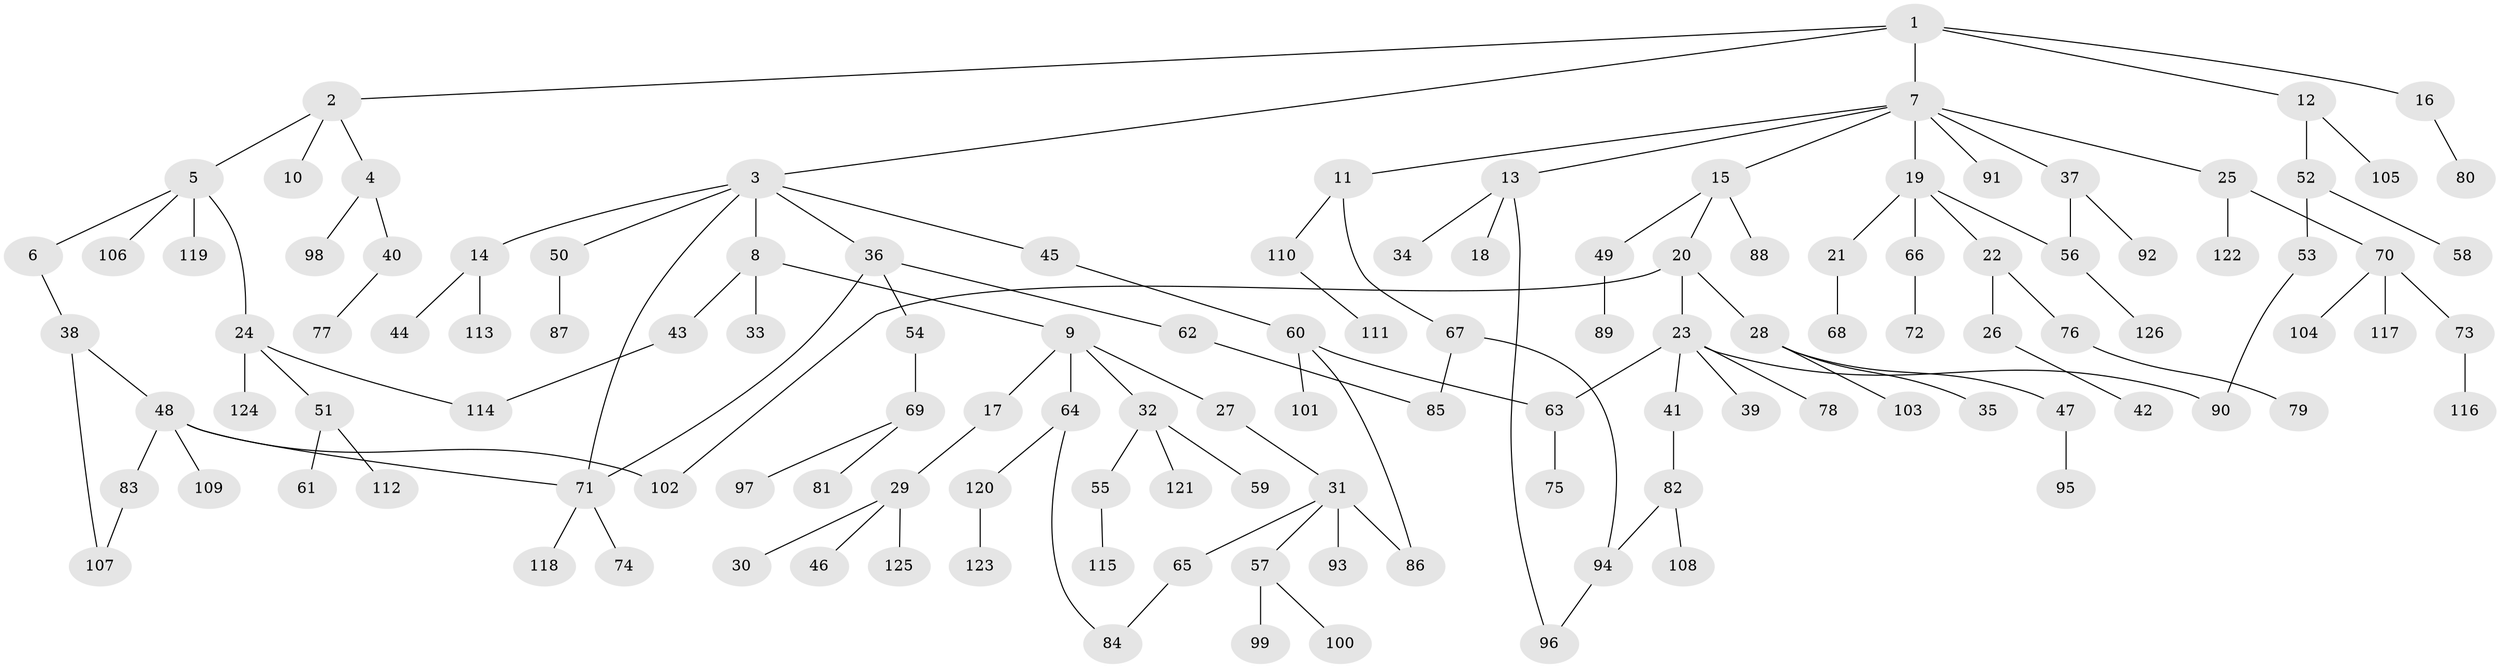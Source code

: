 // coarse degree distribution, {7: 0.011235955056179775, 8: 0.02247191011235955, 3: 0.15730337078651685, 4: 0.0898876404494382, 2: 0.21348314606741572, 9: 0.011235955056179775, 5: 0.011235955056179775, 1: 0.4606741573033708, 6: 0.02247191011235955}
// Generated by graph-tools (version 1.1) at 2025/23/03/03/25 07:23:32]
// undirected, 126 vertices, 138 edges
graph export_dot {
graph [start="1"]
  node [color=gray90,style=filled];
  1;
  2;
  3;
  4;
  5;
  6;
  7;
  8;
  9;
  10;
  11;
  12;
  13;
  14;
  15;
  16;
  17;
  18;
  19;
  20;
  21;
  22;
  23;
  24;
  25;
  26;
  27;
  28;
  29;
  30;
  31;
  32;
  33;
  34;
  35;
  36;
  37;
  38;
  39;
  40;
  41;
  42;
  43;
  44;
  45;
  46;
  47;
  48;
  49;
  50;
  51;
  52;
  53;
  54;
  55;
  56;
  57;
  58;
  59;
  60;
  61;
  62;
  63;
  64;
  65;
  66;
  67;
  68;
  69;
  70;
  71;
  72;
  73;
  74;
  75;
  76;
  77;
  78;
  79;
  80;
  81;
  82;
  83;
  84;
  85;
  86;
  87;
  88;
  89;
  90;
  91;
  92;
  93;
  94;
  95;
  96;
  97;
  98;
  99;
  100;
  101;
  102;
  103;
  104;
  105;
  106;
  107;
  108;
  109;
  110;
  111;
  112;
  113;
  114;
  115;
  116;
  117;
  118;
  119;
  120;
  121;
  122;
  123;
  124;
  125;
  126;
  1 -- 2;
  1 -- 3;
  1 -- 7;
  1 -- 12;
  1 -- 16;
  2 -- 4;
  2 -- 5;
  2 -- 10;
  3 -- 8;
  3 -- 14;
  3 -- 36;
  3 -- 45;
  3 -- 50;
  3 -- 71;
  4 -- 40;
  4 -- 98;
  5 -- 6;
  5 -- 24;
  5 -- 106;
  5 -- 119;
  6 -- 38;
  7 -- 11;
  7 -- 13;
  7 -- 15;
  7 -- 19;
  7 -- 25;
  7 -- 37;
  7 -- 91;
  8 -- 9;
  8 -- 33;
  8 -- 43;
  9 -- 17;
  9 -- 27;
  9 -- 32;
  9 -- 64;
  11 -- 67;
  11 -- 110;
  12 -- 52;
  12 -- 105;
  13 -- 18;
  13 -- 34;
  13 -- 96;
  14 -- 44;
  14 -- 113;
  15 -- 20;
  15 -- 49;
  15 -- 88;
  16 -- 80;
  17 -- 29;
  19 -- 21;
  19 -- 22;
  19 -- 66;
  19 -- 56;
  20 -- 23;
  20 -- 28;
  20 -- 102;
  21 -- 68;
  22 -- 26;
  22 -- 76;
  23 -- 39;
  23 -- 41;
  23 -- 78;
  23 -- 90;
  23 -- 63;
  24 -- 51;
  24 -- 124;
  24 -- 114;
  25 -- 70;
  25 -- 122;
  26 -- 42;
  27 -- 31;
  28 -- 35;
  28 -- 47;
  28 -- 103;
  29 -- 30;
  29 -- 46;
  29 -- 125;
  31 -- 57;
  31 -- 65;
  31 -- 93;
  31 -- 86;
  32 -- 55;
  32 -- 59;
  32 -- 121;
  36 -- 54;
  36 -- 62;
  36 -- 71;
  37 -- 56;
  37 -- 92;
  38 -- 48;
  38 -- 107;
  40 -- 77;
  41 -- 82;
  43 -- 114;
  45 -- 60;
  47 -- 95;
  48 -- 83;
  48 -- 109;
  48 -- 102;
  48 -- 71;
  49 -- 89;
  50 -- 87;
  51 -- 61;
  51 -- 112;
  52 -- 53;
  52 -- 58;
  53 -- 90;
  54 -- 69;
  55 -- 115;
  56 -- 126;
  57 -- 99;
  57 -- 100;
  60 -- 63;
  60 -- 86;
  60 -- 101;
  62 -- 85;
  63 -- 75;
  64 -- 120;
  64 -- 84;
  65 -- 84;
  66 -- 72;
  67 -- 85;
  67 -- 94;
  69 -- 81;
  69 -- 97;
  70 -- 73;
  70 -- 104;
  70 -- 117;
  71 -- 74;
  71 -- 118;
  73 -- 116;
  76 -- 79;
  82 -- 94;
  82 -- 108;
  83 -- 107;
  94 -- 96;
  110 -- 111;
  120 -- 123;
}
